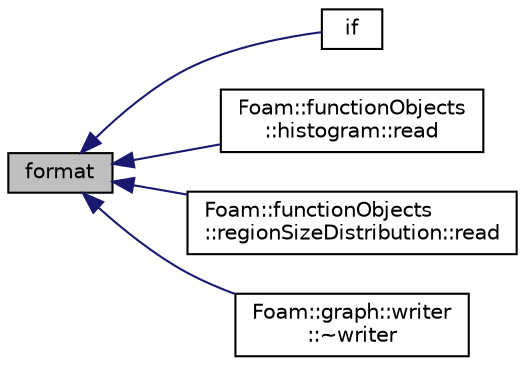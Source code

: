 digraph "format"
{
  bgcolor="transparent";
  edge [fontname="Helvetica",fontsize="10",labelfontname="Helvetica",labelfontsize="10"];
  node [fontname="Helvetica",fontsize="10",shape=record];
  rankdir="LR";
  Node1 [label="format",height=0.2,width=0.4,color="black", fillcolor="grey75", style="filled", fontcolor="black"];
  Node1 -> Node2 [dir="back",color="midnightblue",fontsize="10",style="solid",fontname="Helvetica"];
  Node2 [label="if",height=0.2,width=0.4,color="black",URL="$a04422.html#a92a5b257eb5f824a3e98d7d83216a7b3"];
  Node1 -> Node3 [dir="back",color="midnightblue",fontsize="10",style="solid",fontname="Helvetica"];
  Node3 [label="Foam::functionObjects\l::histogram::read",height=0.2,width=0.4,color="black",URL="$a01022.html#afac0600fef97b05534a595ce00b272ed",tooltip="Read the histogram data. "];
  Node1 -> Node4 [dir="back",color="midnightblue",fontsize="10",style="solid",fontname="Helvetica"];
  Node4 [label="Foam::functionObjects\l::regionSizeDistribution::read",height=0.2,width=0.4,color="black",URL="$a02196.html#afac0600fef97b05534a595ce00b272ed",tooltip="Read the regionSizeDistribution data. "];
  Node1 -> Node5 [dir="back",color="midnightblue",fontsize="10",style="solid",fontname="Helvetica"];
  Node5 [label="Foam::graph::writer\l::~writer",height=0.2,width=0.4,color="black",URL="$a02990.html#a9d6923f77d39f29d6cb3b20078a8fd84",tooltip="Destructor. "];
}
